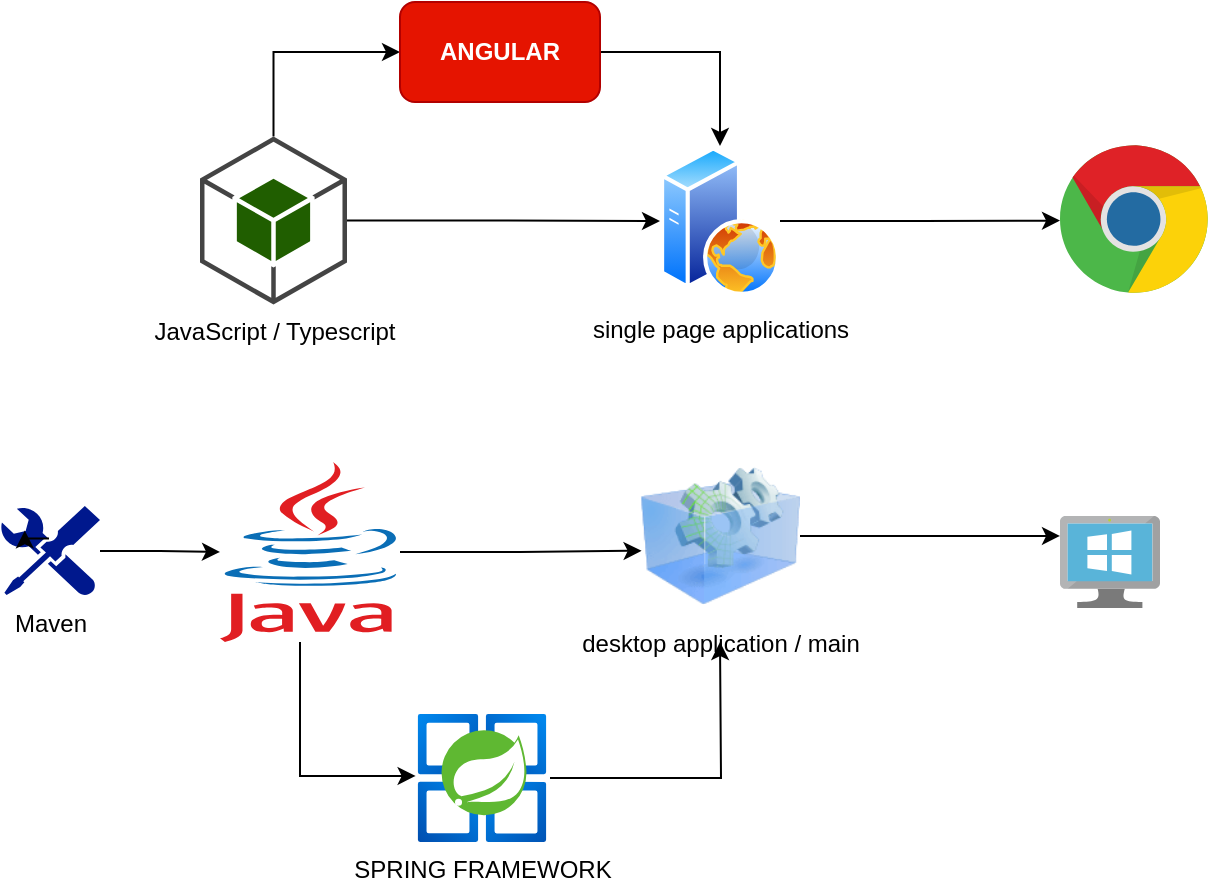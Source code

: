 <mxfile version="15.2.7" type="device"><diagram id="aV-Pm2PI_CeBUG7KBEuz" name="gs"><mxGraphModel dx="1264" dy="600" grid="1" gridSize="10" guides="1" tooltips="1" connect="1" arrows="1" fold="1" page="1" pageScale="1" pageWidth="850" pageHeight="1100" math="0" shadow="0"><root><mxCell id="0"/><mxCell id="1" parent="0"/><mxCell id="zT5vdguSm-4V0jSWlQMn-11" style="edgeStyle=orthogonalEdgeStyle;rounded=0;orthogonalLoop=1;jettySize=auto;html=1;entryX=0.01;entryY=0.592;entryDx=0;entryDy=0;entryPerimeter=0;" edge="1" parent="1" source="zT5vdguSm-4V0jSWlQMn-2" target="zT5vdguSm-4V0jSWlQMn-4"><mxGeometry relative="1" as="geometry"/></mxCell><mxCell id="zT5vdguSm-4V0jSWlQMn-14" style="edgeStyle=orthogonalEdgeStyle;rounded=0;orthogonalLoop=1;jettySize=auto;html=1;entryX=0.012;entryY=0.484;entryDx=0;entryDy=0;entryPerimeter=0;" edge="1" parent="1" source="zT5vdguSm-4V0jSWlQMn-2" target="zT5vdguSm-4V0jSWlQMn-13"><mxGeometry relative="1" as="geometry"><Array as="points"><mxPoint x="160" y="517"/></Array></mxGeometry></mxCell><mxCell id="zT5vdguSm-4V0jSWlQMn-2" value="" style="dashed=0;outlineConnect=0;html=1;align=center;labelPosition=center;verticalLabelPosition=bottom;verticalAlign=top;shape=mxgraph.weblogos.java" vertex="1" parent="1"><mxGeometry x="120" y="360" width="90" height="90" as="geometry"/></mxCell><mxCell id="zT5vdguSm-4V0jSWlQMn-10" style="edgeStyle=orthogonalEdgeStyle;rounded=0;orthogonalLoop=1;jettySize=auto;html=1;entryX=0;entryY=0.5;entryDx=0;entryDy=0;" edge="1" parent="1" source="zT5vdguSm-4V0jSWlQMn-3" target="zT5vdguSm-4V0jSWlQMn-5"><mxGeometry relative="1" as="geometry"/></mxCell><mxCell id="zT5vdguSm-4V0jSWlQMn-23" style="edgeStyle=orthogonalEdgeStyle;rounded=0;orthogonalLoop=1;jettySize=auto;html=1;entryX=0;entryY=0.5;entryDx=0;entryDy=0;" edge="1" parent="1" source="zT5vdguSm-4V0jSWlQMn-3" target="zT5vdguSm-4V0jSWlQMn-21"><mxGeometry relative="1" as="geometry"><Array as="points"><mxPoint x="147" y="155"/></Array></mxGeometry></mxCell><mxCell id="zT5vdguSm-4V0jSWlQMn-3" value="JavaScript / Typescript" style="outlineConnect=0;dashed=0;verticalLabelPosition=bottom;verticalAlign=top;align=center;html=1;shape=mxgraph.aws3.android;fillColor=#205E00;gradientColor=none;" vertex="1" parent="1"><mxGeometry x="110" y="197.3" width="73.5" height="84" as="geometry"/></mxCell><mxCell id="zT5vdguSm-4V0jSWlQMn-12" style="edgeStyle=orthogonalEdgeStyle;rounded=0;orthogonalLoop=1;jettySize=auto;html=1;entryX=0;entryY=0.217;entryDx=0;entryDy=0;entryPerimeter=0;" edge="1" parent="1" source="zT5vdguSm-4V0jSWlQMn-4" target="zT5vdguSm-4V0jSWlQMn-6"><mxGeometry relative="1" as="geometry"/></mxCell><mxCell id="zT5vdguSm-4V0jSWlQMn-4" value="desktop application / main" style="image;html=1;image=img/lib/clip_art/computers/Virtual_Application_128x128.png" vertex="1" parent="1"><mxGeometry x="330" y="357" width="80" height="80" as="geometry"/></mxCell><mxCell id="zT5vdguSm-4V0jSWlQMn-9" style="edgeStyle=orthogonalEdgeStyle;rounded=0;orthogonalLoop=1;jettySize=auto;html=1;" edge="1" parent="1" source="zT5vdguSm-4V0jSWlQMn-5" target="zT5vdguSm-4V0jSWlQMn-7"><mxGeometry relative="1" as="geometry"/></mxCell><mxCell id="zT5vdguSm-4V0jSWlQMn-5" value="single page applications" style="aspect=fixed;perimeter=ellipsePerimeter;html=1;align=center;shadow=0;dashed=0;spacingTop=3;image;image=img/lib/active_directory/web_server.svg;" vertex="1" parent="1"><mxGeometry x="340" y="202" width="60" height="75" as="geometry"/></mxCell><mxCell id="zT5vdguSm-4V0jSWlQMn-6" value="" style="sketch=0;aspect=fixed;html=1;points=[];align=center;image;fontSize=12;image=img/lib/mscae/VirtualMachineWindows.svg;" vertex="1" parent="1"><mxGeometry x="540" y="387" width="50" height="46" as="geometry"/></mxCell><mxCell id="zT5vdguSm-4V0jSWlQMn-7" value="" style="dashed=0;outlineConnect=0;html=1;align=center;labelPosition=center;verticalLabelPosition=bottom;verticalAlign=top;shape=mxgraph.weblogos.chrome" vertex="1" parent="1"><mxGeometry x="540" y="201.6" width="74.8" height="75.4" as="geometry"/></mxCell><mxCell id="zT5vdguSm-4V0jSWlQMn-15" style="edgeStyle=orthogonalEdgeStyle;rounded=0;orthogonalLoop=1;jettySize=auto;html=1;" edge="1" parent="1" source="zT5vdguSm-4V0jSWlQMn-13"><mxGeometry relative="1" as="geometry"><mxPoint x="370" y="450" as="targetPoint"/></mxGeometry></mxCell><mxCell id="zT5vdguSm-4V0jSWlQMn-13" value="SPRING FRAMEWORK" style="aspect=fixed;html=1;points=[];align=center;image;fontSize=12;image=img/lib/azure2/compute/Azure_Spring_Cloud.svg;" vertex="1" parent="1"><mxGeometry x="217" y="486" width="68" height="64" as="geometry"/></mxCell><mxCell id="zT5vdguSm-4V0jSWlQMn-17" style="edgeStyle=orthogonalEdgeStyle;rounded=0;orthogonalLoop=1;jettySize=auto;html=1;" edge="1" parent="1" source="zT5vdguSm-4V0jSWlQMn-16" target="zT5vdguSm-4V0jSWlQMn-2"><mxGeometry relative="1" as="geometry"/></mxCell><mxCell id="zT5vdguSm-4V0jSWlQMn-16" value="Maven" style="sketch=0;aspect=fixed;pointerEvents=1;shadow=0;dashed=0;html=1;strokeColor=none;labelPosition=center;verticalLabelPosition=bottom;verticalAlign=top;align=center;fillColor=#00188D;shape=mxgraph.mscae.enterprise.tool;" vertex="1" parent="1"><mxGeometry x="10" y="382" width="50" height="45" as="geometry"/></mxCell><mxCell id="zT5vdguSm-4V0jSWlQMn-18" style="edgeStyle=orthogonalEdgeStyle;rounded=0;orthogonalLoop=1;jettySize=auto;html=1;exitX=0.49;exitY=0.36;exitDx=0;exitDy=0;exitPerimeter=0;entryX=0.248;entryY=0.271;entryDx=0;entryDy=0;entryPerimeter=0;" edge="1" parent="1" source="zT5vdguSm-4V0jSWlQMn-16" target="zT5vdguSm-4V0jSWlQMn-16"><mxGeometry relative="1" as="geometry"/></mxCell><mxCell id="zT5vdguSm-4V0jSWlQMn-24" style="edgeStyle=orthogonalEdgeStyle;rounded=0;orthogonalLoop=1;jettySize=auto;html=1;entryX=0.5;entryY=0;entryDx=0;entryDy=0;" edge="1" parent="1" source="zT5vdguSm-4V0jSWlQMn-21" target="zT5vdguSm-4V0jSWlQMn-5"><mxGeometry relative="1" as="geometry"/></mxCell><mxCell id="zT5vdguSm-4V0jSWlQMn-21" value="ANGULAR" style="rounded=1;whiteSpace=wrap;html=1;fillColor=#e51400;strokeColor=#B20000;verticalAlign=middle;align=center;fontStyle=1;fontColor=#ffffff;" vertex="1" parent="1"><mxGeometry x="210" y="130" width="100" height="50" as="geometry"/></mxCell></root></mxGraphModel></diagram></mxfile>
